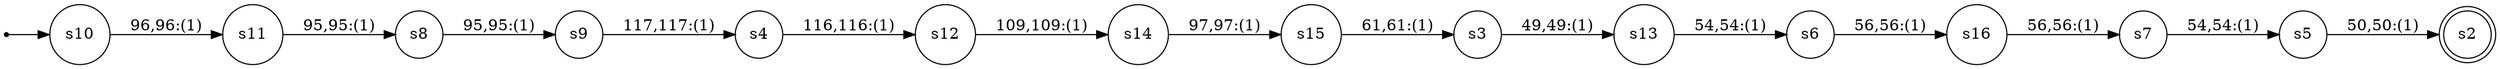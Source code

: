
      digraph G {
        rankdir=LR;
        init [shape=point];
        node [shape = doublecircle];
        s2
        node [shape = circle];
        init -> s10;
        s16 -> s7 [label = "56,56:(1)"]
        s15 -> s3 [label = "61,61:(1)"]
        s14 -> s15 [label = "97,97:(1)"]
        s13 -> s6 [label = "54,54:(1)"]
        s12 -> s14 [label = "109,109:(1)"]
        s11 -> s8 [label = "95,95:(1)"]
        s10 -> s11 [label = "96,96:(1)"]
        s9 -> s4 [label = "117,117:(1)"]
        s8 -> s9 [label = "95,95:(1)"]
        s7 -> s5 [label = "54,54:(1)"]
        s6 -> s16 [label = "56,56:(1)"]
        s5 -> s2 [label = "50,50:(1)"]
        s4 -> s12 [label = "116,116:(1)"]
        s3 -> s13 [label = "49,49:(1)"]}